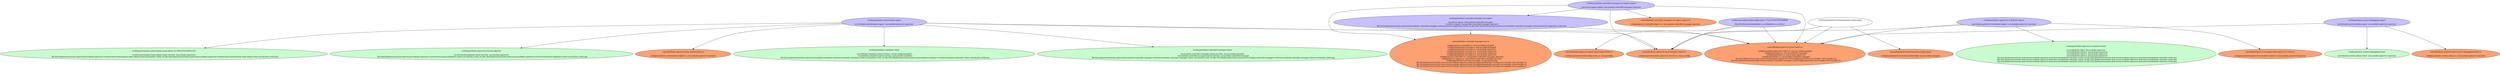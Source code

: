 digraph "OpenShift Certificates" {
  // Node definitions.
  0 [
    label="certkeypair/kube-control-plane-signer\n\nsecret/kube-control-plane-signer -nuccp-kube-apiserver-operator\n"
    style=filled
    fillcolor="#c7bfff"
  ];
  1 [
    label="certkeypair/kube-scheduler-client\n\nsecret/kube-scheduler-client-cert-key -nuccp-config-managed\n    secret/kube-scheduler-client-cert-key -nuccp-kube-scheduler\n    file:///etc/kubernetes/static-pod-resources/kube-scheduler-certs/secrets/kube-scheduler-client-cert-key/tls.crt/tls.crt,file:///etc/kubernetes/static-pod-resources/kube-scheduler-certs/secrets/kube-scheduler-client-cert-key/tls.crt/tls.key\n"
    style=filled
    fillcolor="#c8fbcd"
  ];
  2 [
    label="certkeypair/kube-controller-manager-client\n\nsecret/kube-controller-manager-client-cert-key -nuccp-config-managed\n    secret/kube-controller-manager-client-cert-key -nuccp-kube-controller-manager\n    file:///etc/kubernetes/static-pod-resources/kube-controller-manager-certs/secrets/kube-controller-manager-client-cert-key/tls.crt/tls.crt,file:///etc/kubernetes/static-pod-resources/kube-controller-manager-certs/secrets/kube-controller-manager-client-cert-key/tls.crt/tls.key\n"
    style=filled
    fillcolor="#c8fbcd"
  ];
  3 [
    label="certkeypair/kube-controller-manager-csr-signer-signer\n\nsecret/csr-signer-signer -nuccp-kube-controller-manager-operator\n"
    style=filled
    fillcolor="#c7bfff"
  ];
  4 [
    label="certkeypair/kube-controller-manager-csr-signer\n\nsecret/csr-signer -nuccp-kube-controller-manager\n    secret/csr-signer -nuccp-kube-controller-manager-operator\n    file:///etc/kubernetes/static-pod-resources/kube-controller-manager-certs/secrets/csr-signer/tls.crt/tls.crt,file:///etc/kubernetes/static-pod-resources/kube-controller-manager-certs/secrets/csr-signer/tls.crt/tls.key\n"
    style=filled
    fillcolor="#c7bfff"
  ];
  5 [
    label="certkeypair/admin-kubeconfig-signer::7222735057655048698\n\nfile:///etc/kubernetes/kubelet-ca.crt/kubelet-ca.crt,file://\n"
    style=filled
    fillcolor="#c7bfff"
  ];
  6 [
    label="certkeypair/per-master-debugging-signer\n\nsecret/node-system-admin-signer -nuccp-kube-apiserver-operator\n"
    style=filled
    fillcolor="#c7bfff"
  ];
  7 [
    label="certkeypair/per-master-debugging-client\n\nsecret/node-system-admin-client -nuccp-kube-apiserver-operator\n"
    style=filled
    fillcolor="#c8fbcd"
  ];
  8 [
    label="certkeypair/kubelet-bootstrap-kubeconfig-signer\n\n\n"
    style=filled
    fillcolor=white
  ];
  9 [
    label="certkeypair/kube-apiserver-to-kubelet-signer\n\nsecret/kube-apiserver-to-kubelet-signer -nuccp-kube-apiserver-operator\n"
    style=filled
    fillcolor="#c7bfff"
  ];
  10 [
    label="certkeypair/kube-apiserver-to-kubelet-client\n\nsecret/kubelet-client -nuccp-kube-apiserver\n    secret/kubelet-client-2 -nuccp-kube-apiserver\n    secret/kubelet-client-3 -nuccp-kube-apiserver\n    secret/kubelet-client-4 -nuccp-kube-apiserver\n    file:///etc/kubernetes/static-pod-resources/kube-apiserver-pod-2/secrets/kubelet-client/tls.crt/tls.crt,file:///etc/kubernetes/static-pod-resources/kube-apiserver-pod-2/secrets/kubelet-client/tls.crt/tls.key\n    file:///etc/kubernetes/static-pod-resources/kube-apiserver-pod-3/secrets/kubelet-client/tls.crt/tls.crt,file:///etc/kubernetes/static-pod-resources/kube-apiserver-pod-3/secrets/kubelet-client/tls.crt/tls.key\n    file:///etc/kubernetes/static-pod-resources/kube-apiserver-pod-4/secrets/kubelet-client/tls.crt/tls.crt,file:///etc/kubernetes/static-pod-resources/kube-apiserver-pod-4/secrets/kubelet-client/tls.crt/tls.key\n"
    style=filled
    fillcolor="#c8fbcd"
  ];
  11 [
    label="certkeypair/system:control-plane-node-admin::6179025970239051547\n\nsecret/control-plane-node-admin-client-cert-key -nuccp-kube-apiserver\n    file:///etc/kubernetes/static-pod-resources/kube-apiserver-certs/secrets/control-plane-node-admin-client-cert-key/tls.crt/tls.crt,file:///etc/kubernetes/static-pod-resources/kube-apiserver-certs/secrets/control-plane-node-admin-client-cert-key/tls.crt/tls.key\n"
    style=filled
    fillcolor="#c8fbcd"
  ];
  12 [
    label="certkeypair/kube-apiserver-check-endpoints\n\nsecret/check-endpoints-client-cert-key -nuccp-kube-apiserver\n    file:///etc/kubernetes/static-pod-resources/kube-apiserver-certs/secrets/check-endpoints-client-cert-key/tls.crt/tls.crt,file:///etc/kubernetes/static-pod-resources/kube-apiserver-certs/secrets/check-endpoints-client-cert-key/tls.crt/tls.key\n"
    style=filled
    fillcolor="#c8fbcd"
  ];
  13 [
    label="cabundle/kube-apiserver-kcm-and-ks-client-ca\n\nconfigmaps/kube-control-plane-signer-ca -nuccp-kube-apiserver-operator\n"
    style=filled
    fillcolor="#fda172"
  ];
  14 [
    label="cabundle/kube-apiserver-total-client-ca\n\nconfigmaps/kube-apiserver-client-ca -nuccp-config-managed\n    configmaps/client-ca -nuccp-controller-manager\n    configmaps/client-ca -nuccp-kube-apiserver\n    configmaps/client-ca -nuccp-kube-controller-manager\n    file:///etc/kubernetes/static-pod-resources/kube-apiserver-certs/configmaps/client-ca/ca-bundle.crt/ca-bundle.crt\n    file:///etc/kubernetes/static-pod-resources/kube-controller-manager-certs/configmaps/client-ca/ca-bundle.crt/ca-bundle.crt\n"
    style=filled
    fillcolor="#fda172"
  ];
  15 [
    label="cabundle/kube-controller-manager-csr-ca\n\nconfigmaps/csr-controller-ca -nuccp-config-managed\n    configmaps/kubelet-serving-ca -nuccp-config-managed\n    configmaps/kubelet-serving-ca -nuccp-kube-apiserver\n    configmaps/kubelet-serving-ca-2 -nuccp-kube-apiserver\n    configmaps/kubelet-serving-ca-3 -nuccp-kube-apiserver\n    configmaps/kubelet-serving-ca-4 -nuccp-kube-apiserver\n    configmaps/csr-controller-ca -nuccp-kube-controller-manager-operator\n    configmaps/csr-signer-ca -nuccp-kube-controller-manager-operator\n    configmaps/kubelet-serving-ca-bundle -nuccp-monitoring\n    file:///etc/kubernetes/static-pod-resources/kube-apiserver-pod-2/configmaps/kubelet-serving-ca/ca-bundle.crt/ca-bundle.crt\n    file:///etc/kubernetes/static-pod-resources/kube-apiserver-pod-3/configmaps/kubelet-serving-ca/ca-bundle.crt/ca-bundle.crt\n    file:///etc/kubernetes/static-pod-resources/kube-apiserver-pod-4/configmaps/kubelet-serving-ca/ca-bundle.crt/ca-bundle.crt\n"
    style=filled
    fillcolor="#fda172"
  ];
  16 [
    label="cabundle/kube-controller-manager-csr-signer-signer-ca\n\nconfigmaps/csr-controller-signer-ca -nuccp-kube-controller-manager-operator\n"
    style=filled
    fillcolor="#fda172"
  ];
  17 [
    label="cabundle/kube-apiserver-admin-kubeconfig-client-ca\n\nconfigmaps/admin-kubeconfig-client-ca -nuccp-config\n"
    style=filled
    fillcolor="#fda172"
  ];
  18 [
    label="cabundle/kube-apiserver-per-master-debugging-client-ca\n\nconfigmaps/node-system-admin-ca -nuccp-kube-apiserver-operator\n"
    style=filled
    fillcolor="#fda172"
  ];
  19 [
    label="cabundle/kubelet-bootstrap-kubeconfig-signer\n\nconfigmaps/kubelet-bootstrap-kubeconfig -nuccp-config-managed\n"
    style=filled
    fillcolor="#fda172"
  ];
  20 [
    label="cabundle/kubelet-to-recognize-kube-apiserver-client-ca\n\nconfigmaps/kube-apiserver-to-kubelet-client-ca -nuccp-kube-apiserver-operator\n"
    style=filled
    fillcolor="#fda172"
  ];
  21 [
    label="cabundle/kube-apiserver-from-installer-client-ca\n\nconfigmaps/initial-kube-apiserver-server-ca -nuccp-config\n"
    style=filled
    fillcolor="#fda172"
  ];

  // Edge definitions.
  0 -> 1;
  0 -> 2;
  0 -> 11;
  0 -> 12;
  0 -> 13;
  0 -> 14;
  0 -> 21;
  3 -> 4;
  3 -> 14;
  3 -> 15;
  3 -> 16;
  3 -> 21;
  4 -> 14;
  4 -> 15;
  5 -> 14;
  5 -> 17;
  5 -> 21;
  6 -> 7;
  6 -> 14;
  6 -> 18;
  8 -> 14;
  8 -> 19;
  8 -> 21;
  9 -> 10;
  9 -> 14;
  9 -> 20;
  9 -> 21;
}